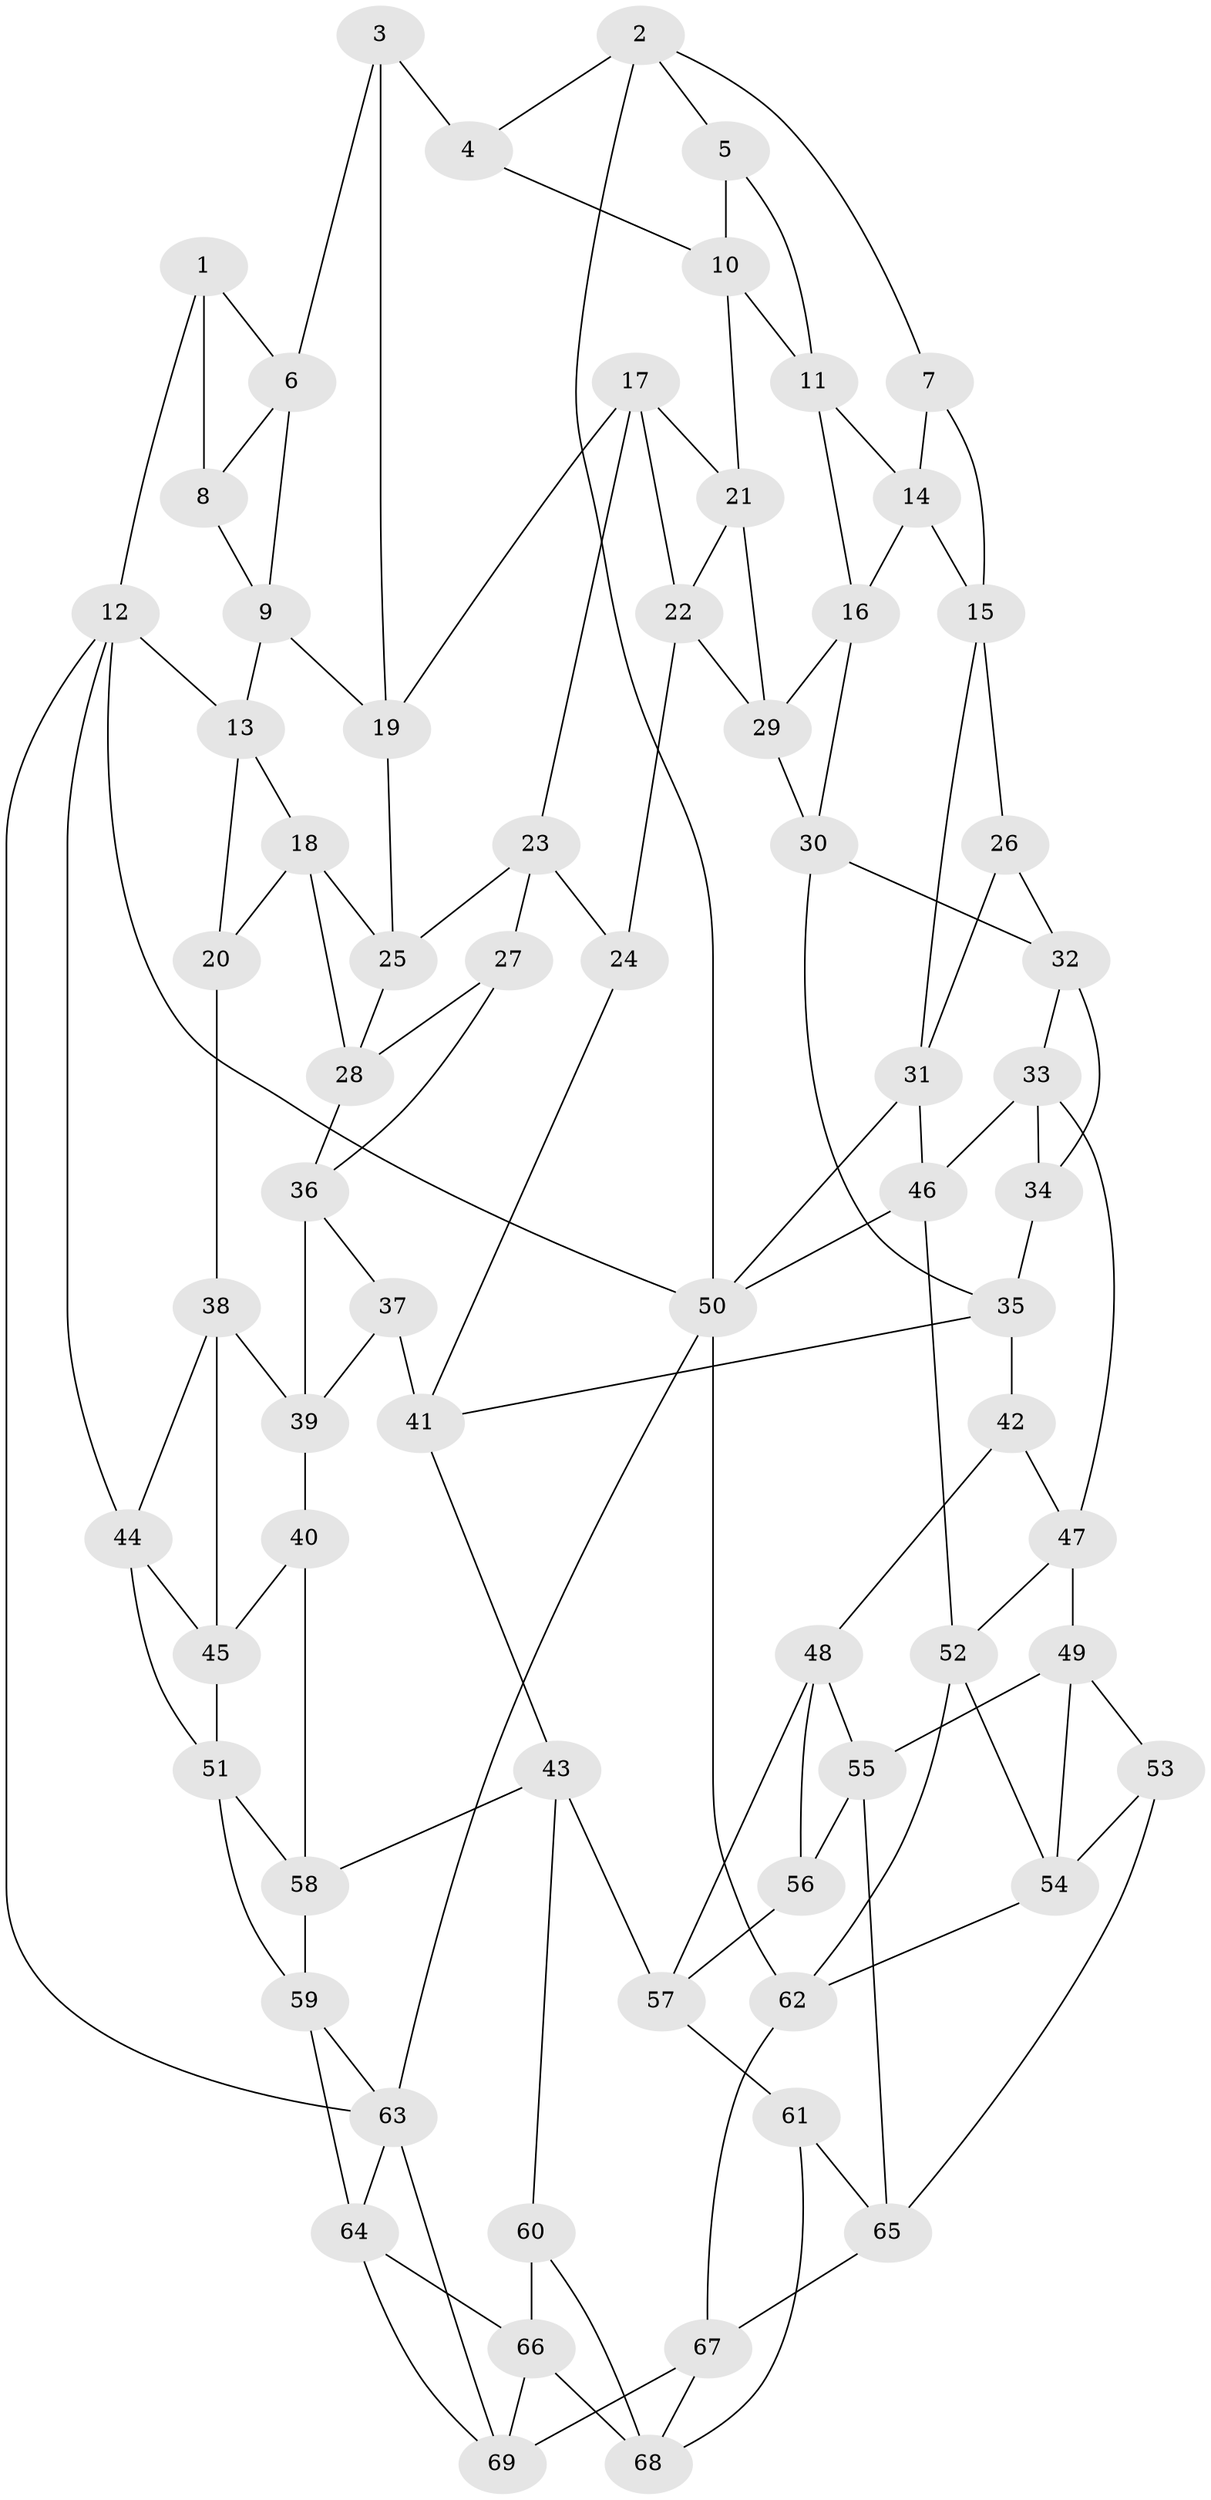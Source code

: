 // original degree distribution, {3: 0.014492753623188406, 4: 0.2826086956521739, 6: 0.26811594202898553, 5: 0.43478260869565216}
// Generated by graph-tools (version 1.1) at 2025/50/03/09/25 03:50:59]
// undirected, 69 vertices, 131 edges
graph export_dot {
graph [start="1"]
  node [color=gray90,style=filled];
  1;
  2;
  3;
  4;
  5;
  6;
  7;
  8;
  9;
  10;
  11;
  12;
  13;
  14;
  15;
  16;
  17;
  18;
  19;
  20;
  21;
  22;
  23;
  24;
  25;
  26;
  27;
  28;
  29;
  30;
  31;
  32;
  33;
  34;
  35;
  36;
  37;
  38;
  39;
  40;
  41;
  42;
  43;
  44;
  45;
  46;
  47;
  48;
  49;
  50;
  51;
  52;
  53;
  54;
  55;
  56;
  57;
  58;
  59;
  60;
  61;
  62;
  63;
  64;
  65;
  66;
  67;
  68;
  69;
  1 -- 6 [weight=1.0];
  1 -- 8 [weight=2.0];
  1 -- 12 [weight=1.0];
  2 -- 4 [weight=1.0];
  2 -- 5 [weight=1.0];
  2 -- 7 [weight=1.0];
  2 -- 50 [weight=1.0];
  3 -- 4 [weight=1.0];
  3 -- 6 [weight=1.0];
  3 -- 19 [weight=1.0];
  4 -- 10 [weight=1.0];
  5 -- 10 [weight=1.0];
  5 -- 11 [weight=1.0];
  6 -- 8 [weight=1.0];
  6 -- 9 [weight=1.0];
  7 -- 14 [weight=1.0];
  7 -- 15 [weight=1.0];
  8 -- 9 [weight=1.0];
  9 -- 13 [weight=1.0];
  9 -- 19 [weight=1.0];
  10 -- 11 [weight=1.0];
  10 -- 21 [weight=1.0];
  11 -- 14 [weight=1.0];
  11 -- 16 [weight=1.0];
  12 -- 13 [weight=1.0];
  12 -- 44 [weight=1.0];
  12 -- 50 [weight=1.0];
  12 -- 63 [weight=1.0];
  13 -- 18 [weight=1.0];
  13 -- 20 [weight=1.0];
  14 -- 15 [weight=1.0];
  14 -- 16 [weight=1.0];
  15 -- 26 [weight=1.0];
  15 -- 31 [weight=1.0];
  16 -- 29 [weight=1.0];
  16 -- 30 [weight=1.0];
  17 -- 19 [weight=1.0];
  17 -- 21 [weight=1.0];
  17 -- 22 [weight=1.0];
  17 -- 23 [weight=1.0];
  18 -- 20 [weight=1.0];
  18 -- 25 [weight=1.0];
  18 -- 28 [weight=1.0];
  19 -- 25 [weight=1.0];
  20 -- 38 [weight=1.0];
  21 -- 22 [weight=1.0];
  21 -- 29 [weight=1.0];
  22 -- 24 [weight=1.0];
  22 -- 29 [weight=1.0];
  23 -- 24 [weight=1.0];
  23 -- 25 [weight=1.0];
  23 -- 27 [weight=1.0];
  24 -- 41 [weight=1.0];
  25 -- 28 [weight=1.0];
  26 -- 31 [weight=1.0];
  26 -- 32 [weight=1.0];
  27 -- 28 [weight=1.0];
  27 -- 36 [weight=1.0];
  28 -- 36 [weight=1.0];
  29 -- 30 [weight=1.0];
  30 -- 32 [weight=1.0];
  30 -- 35 [weight=1.0];
  31 -- 46 [weight=1.0];
  31 -- 50 [weight=1.0];
  32 -- 33 [weight=1.0];
  32 -- 34 [weight=1.0];
  33 -- 34 [weight=1.0];
  33 -- 46 [weight=1.0];
  33 -- 47 [weight=1.0];
  34 -- 35 [weight=1.0];
  35 -- 41 [weight=1.0];
  35 -- 42 [weight=1.0];
  36 -- 37 [weight=1.0];
  36 -- 39 [weight=1.0];
  37 -- 39 [weight=1.0];
  37 -- 41 [weight=1.0];
  38 -- 39 [weight=1.0];
  38 -- 44 [weight=1.0];
  38 -- 45 [weight=1.0];
  39 -- 40 [weight=1.0];
  40 -- 45 [weight=1.0];
  40 -- 58 [weight=1.0];
  41 -- 43 [weight=1.0];
  42 -- 47 [weight=1.0];
  42 -- 48 [weight=1.0];
  43 -- 57 [weight=1.0];
  43 -- 58 [weight=1.0];
  43 -- 60 [weight=1.0];
  44 -- 45 [weight=1.0];
  44 -- 51 [weight=1.0];
  45 -- 51 [weight=1.0];
  46 -- 50 [weight=1.0];
  46 -- 52 [weight=1.0];
  47 -- 49 [weight=1.0];
  47 -- 52 [weight=1.0];
  48 -- 55 [weight=1.0];
  48 -- 56 [weight=1.0];
  48 -- 57 [weight=1.0];
  49 -- 53 [weight=1.0];
  49 -- 54 [weight=1.0];
  49 -- 55 [weight=1.0];
  50 -- 62 [weight=1.0];
  50 -- 63 [weight=1.0];
  51 -- 58 [weight=1.0];
  51 -- 59 [weight=1.0];
  52 -- 54 [weight=1.0];
  52 -- 62 [weight=1.0];
  53 -- 54 [weight=1.0];
  53 -- 65 [weight=1.0];
  54 -- 62 [weight=1.0];
  55 -- 56 [weight=1.0];
  55 -- 65 [weight=1.0];
  56 -- 57 [weight=1.0];
  57 -- 61 [weight=1.0];
  58 -- 59 [weight=1.0];
  59 -- 63 [weight=1.0];
  59 -- 64 [weight=1.0];
  60 -- 66 [weight=1.0];
  60 -- 68 [weight=1.0];
  61 -- 65 [weight=1.0];
  61 -- 68 [weight=1.0];
  62 -- 67 [weight=1.0];
  63 -- 64 [weight=1.0];
  63 -- 69 [weight=1.0];
  64 -- 66 [weight=1.0];
  64 -- 69 [weight=1.0];
  65 -- 67 [weight=1.0];
  66 -- 68 [weight=1.0];
  66 -- 69 [weight=1.0];
  67 -- 68 [weight=1.0];
  67 -- 69 [weight=1.0];
}
